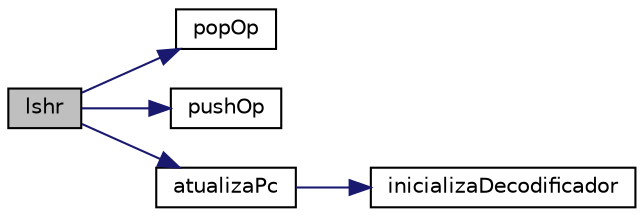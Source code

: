 digraph "lshr"
{
 // INTERACTIVE_SVG=YES
  edge [fontname="Helvetica",fontsize="10",labelfontname="Helvetica",labelfontsize="10"];
  node [fontname="Helvetica",fontsize="10",shape=record];
  rankdir="LR";
  Node3379 [label="lshr",height=0.2,width=0.4,color="black", fillcolor="grey75", style="filled", fontcolor="black"];
  Node3379 -> Node3380 [color="midnightblue",fontsize="10",style="solid",fontname="Helvetica"];
  Node3380 [label="popOp",height=0.2,width=0.4,color="black", fillcolor="white", style="filled",URL="$frame_8c.html#a3670f378856724ca85ced056e6bfc5c4"];
  Node3379 -> Node3381 [color="midnightblue",fontsize="10",style="solid",fontname="Helvetica"];
  Node3381 [label="pushOp",height=0.2,width=0.4,color="black", fillcolor="white", style="filled",URL="$frame_8c.html#a50993c39467516396b64a90eb81af0ba"];
  Node3379 -> Node3382 [color="midnightblue",fontsize="10",style="solid",fontname="Helvetica"];
  Node3382 [label="atualizaPc",height=0.2,width=0.4,color="black", fillcolor="white", style="filled",URL="$instrucao_8c.html#abcf4bbde1212f9bb0f2ee7a6ba5aec08"];
  Node3382 -> Node3383 [color="midnightblue",fontsize="10",style="solid",fontname="Helvetica"];
  Node3383 [label="inicializaDecodificador",height=0.2,width=0.4,color="black", fillcolor="white", style="filled",URL="$decodificador_8c.html#ac4ac4bcce3fed96b1a2657ceafda40bc"];
}
